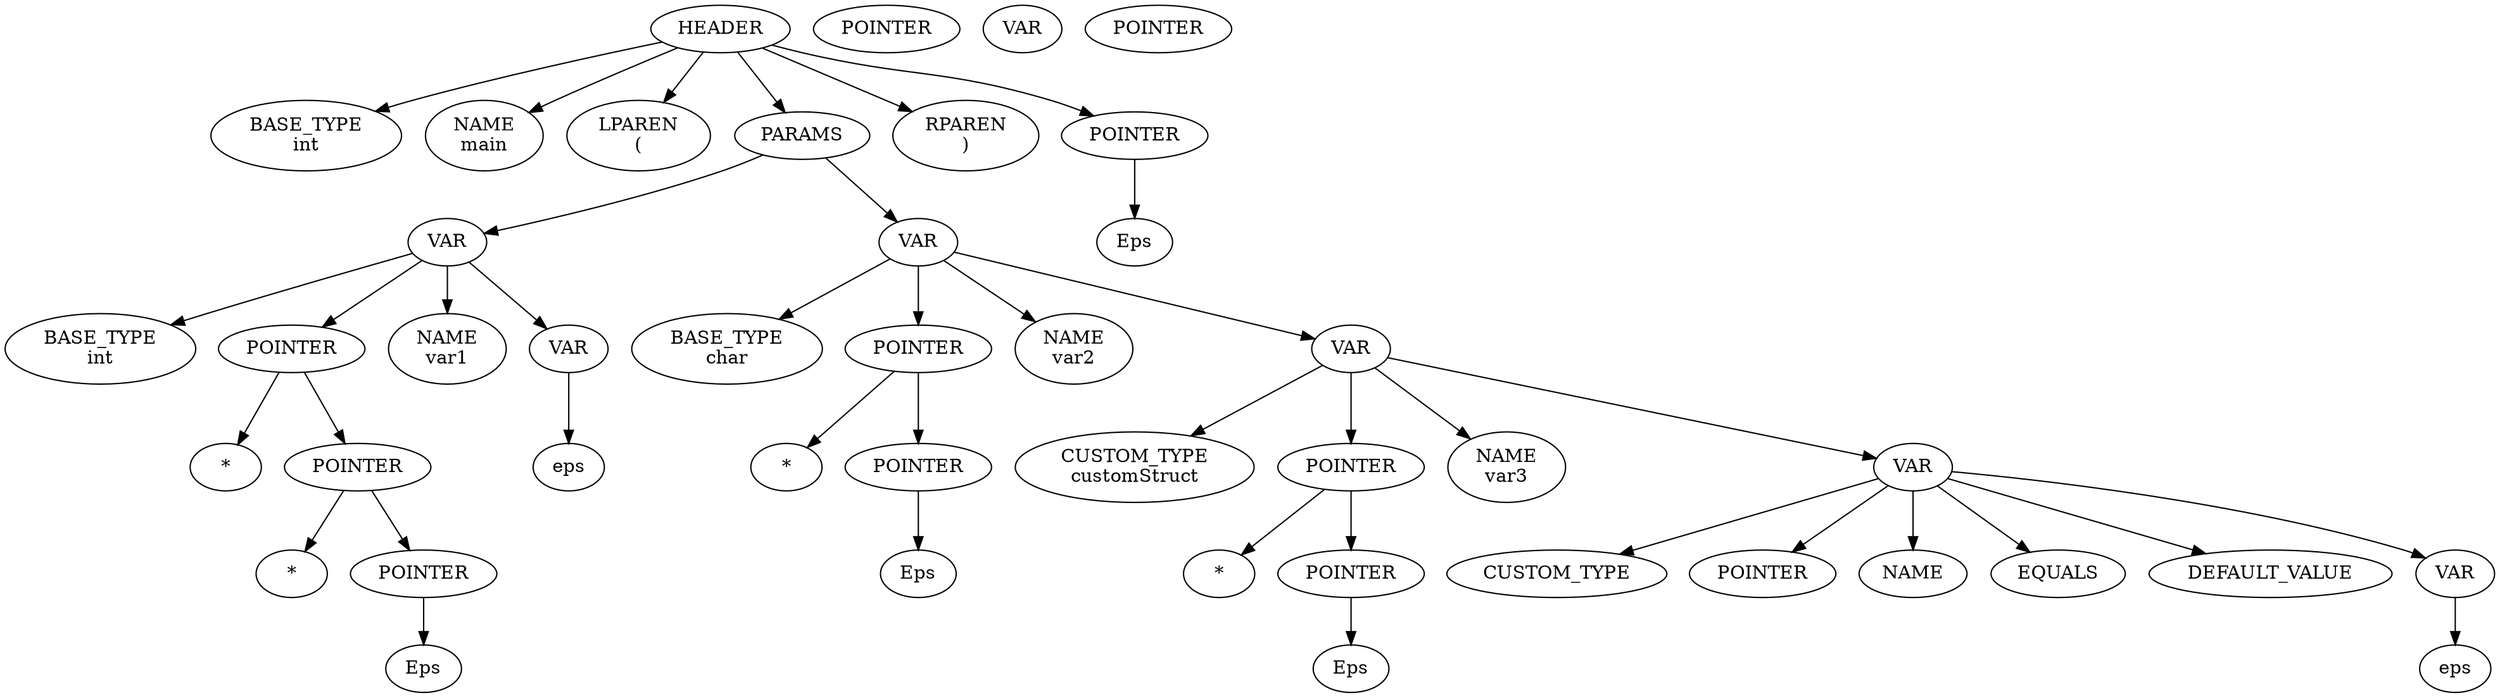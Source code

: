 digraph graphname {
  a [label="HEADER"]
  b [label="BASE_TYPE\nint"]
  c [label="NAME\nmain"]
  d [label="LPAREN\n("]
  e [label="PARAMS"]
  f [label="RPAREN\n)"]
  g [label="VAR"]
  h [label="VAR"]
  i [label="BASE_TYPE\nint"]
  gP [label="POINTER"]
  gP1 [label="*"]
  gPP [label="POINTER"]
  gPP1 [label="*"]
  gPPP [label="POINTER"]
  gPPPE [label="Eps"]
  j [label="NAME\nvar1"]
  k [label="BASE_TYPE\nchar"]
  hP [label="POINTER"]
  hP1 [label="*"]
  hPP [label="POINTER"]
  hPPE [label="Eps"]
  l [label="NAME\nvar2"]
  m [label="CUSTOM_TYPE\ncustomStruct"]
  oP [label="POINTER"]
  oP1 [label="*"]
  oPP [label="POINTER"]
  oPPE [label="Eps"]
  n [label="NAME\nvar3"]
  o [label="VAR"]
  p [label="VAR"]
  pP [label="POINTER"]
  q [label="VAR"]
  qT [label = "CUSTOM_TYPE"]
  qP [label="POINTER"]
  qN [label="NAME"]
  qE [label="EQUALS"]
  qDef [label="DEFAULT_VALUE"]
  qL [label="VAR"]
  r [label="eps"]
  s [label="eps"]
  headPoint [label="POINTER"]
  headEps [label="Eps"]
  lastV [label="VAR"]
  lastP [label="POINTER"]
  a -> b;
  a -> c;
  a -> headPoint;
  a -> d;
  a -> e;
  a -> f;
  headPoint -> headEps;
  e -> g;
  e -> h;
  g -> i;
  g -> j;
  g -> gP;
  gP -> gP1;
  gP -> gPP;
  gPP -> gPP1;
  gPP -> gPPP;
  gPPP -> gPPPE;
  g -> p;
  p -> r;
  h -> k;
  h -> hP;
  hP -> hP1;
  hP -> hPP;
  hPP -> hPPE;
  h -> l;
  h -> o;
  o -> m;
  o -> oP;
  oP -> oP1;
  oP -> oPP;
  oPP -> oPPE;
  o -> n;
  o -> q;
  q -> qT;
  q -> qP;
  q -> qN;
  q -> qE;
  q -> qDef;
  q -> qL;
  qL -> s;
}